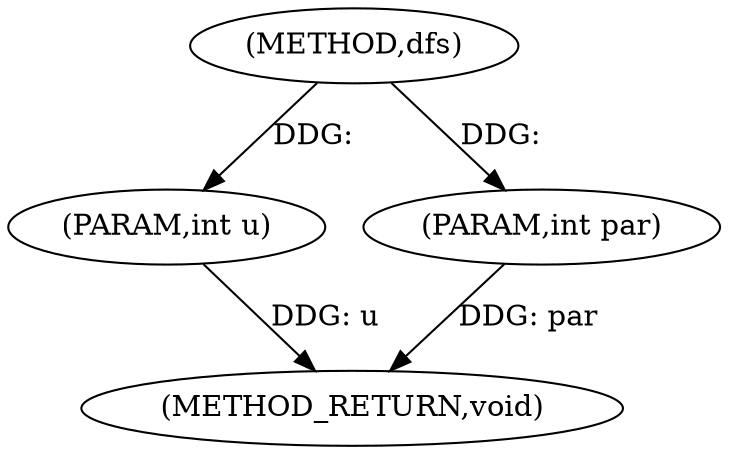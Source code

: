 digraph "dfs" {  
"1000130" [label = "(METHOD,dfs)" ]
"1000134" [label = "(METHOD_RETURN,void)" ]
"1000131" [label = "(PARAM,int u)" ]
"1000132" [label = "(PARAM,int par)" ]
  "1000131" -> "1000134"  [ label = "DDG: u"] 
  "1000132" -> "1000134"  [ label = "DDG: par"] 
  "1000130" -> "1000131"  [ label = "DDG: "] 
  "1000130" -> "1000132"  [ label = "DDG: "] 
}
